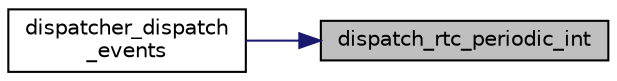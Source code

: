 digraph "dispatch_rtc_periodic_int"
{
 // LATEX_PDF_SIZE
  edge [fontname="Helvetica",fontsize="10",labelfontname="Helvetica",labelfontsize="10"];
  node [fontname="Helvetica",fontsize="10",shape=record];
  rankdir="RL";
  Node1 [label="dispatch_rtc_periodic_int",height=0.2,width=0.4,color="black", fillcolor="grey75", style="filled", fontcolor="black",tooltip="Dispatches a rtc periodic interrupt."];
  Node1 -> Node2 [dir="back",color="midnightblue",fontsize="10",style="solid",fontname="Helvetica"];
  Node2 [label="dispatcher_dispatch\l_events",height=0.2,width=0.4,color="black", fillcolor="white", style="filled",URL="$group__dispatcher.html#ga72c911173e2af4fbf960584448f83d8b",tooltip="Dispatches all events currently in the event queue."];
}
